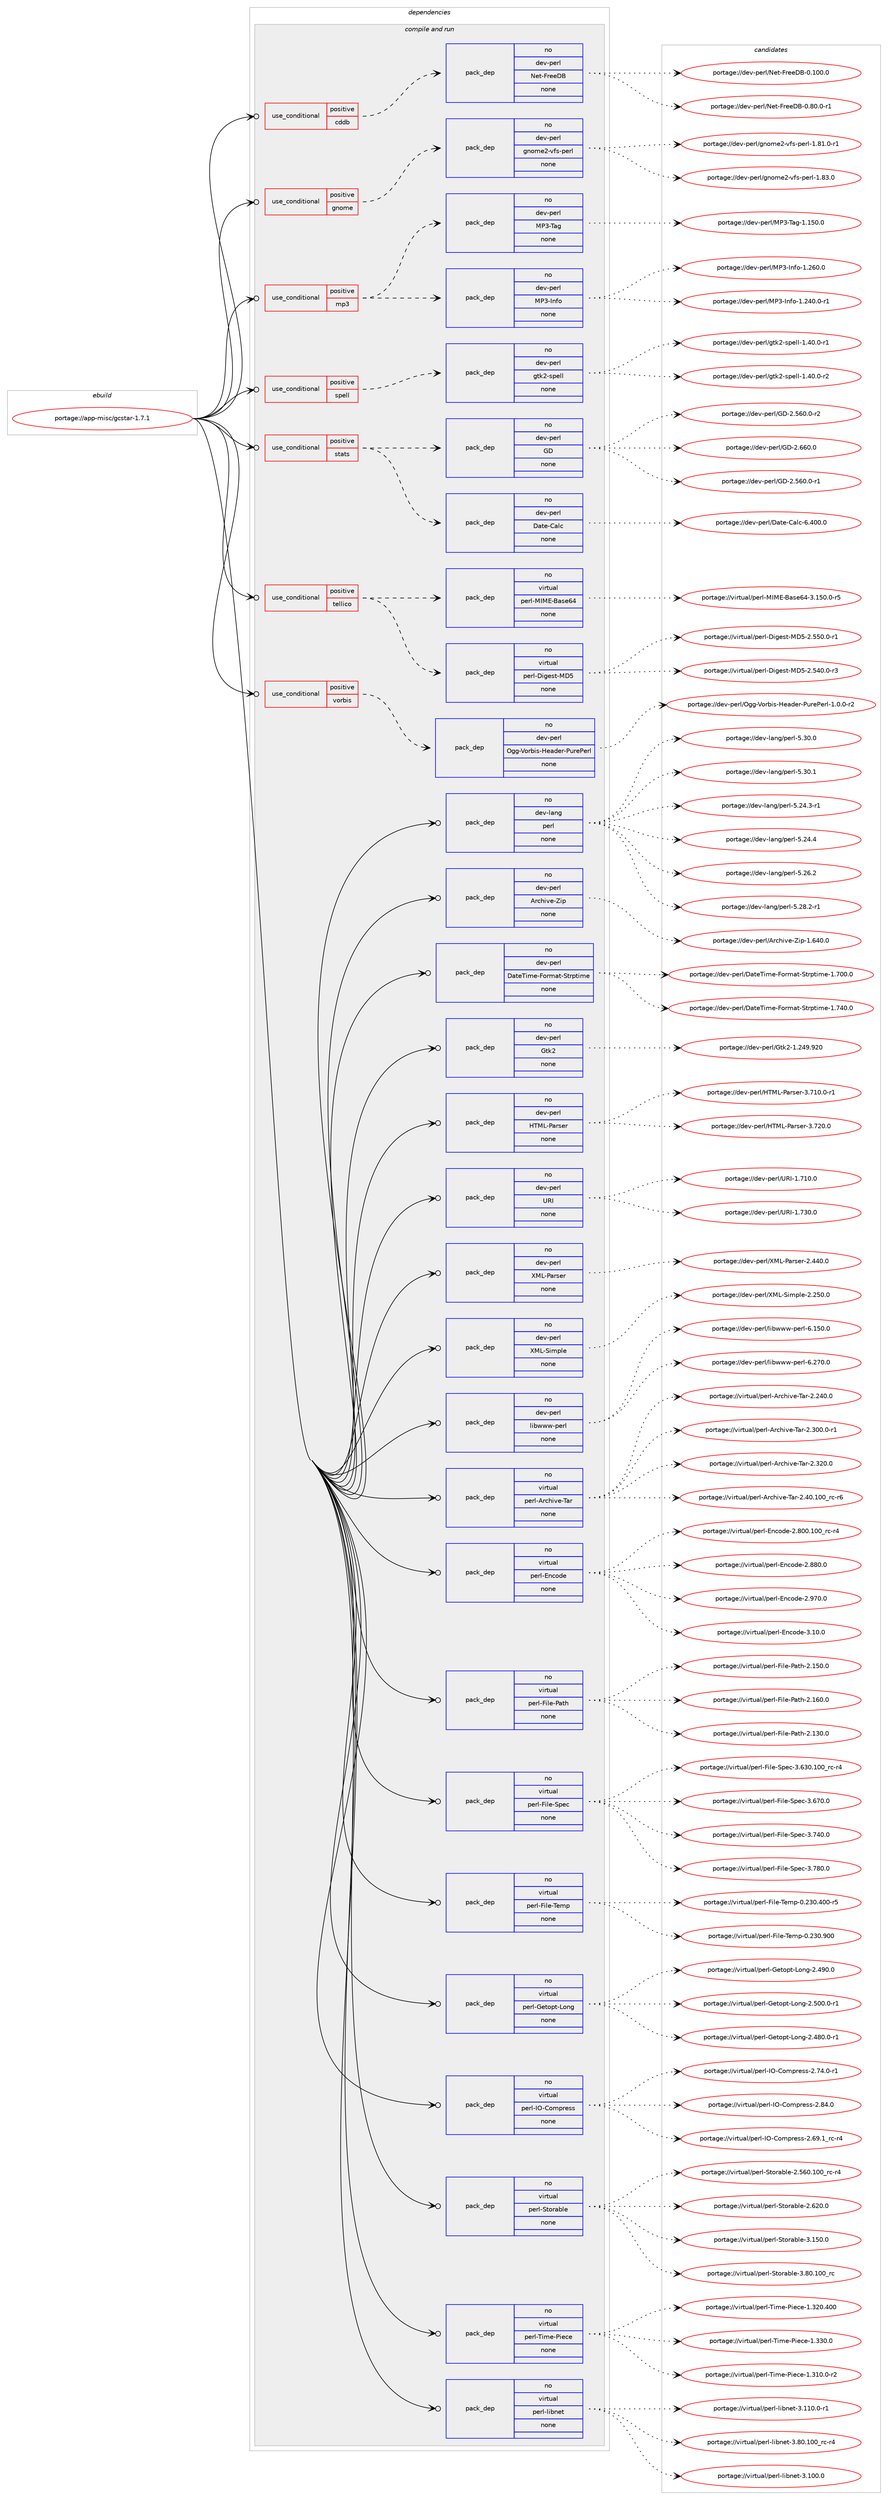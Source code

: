 digraph prolog {

# *************
# Graph options
# *************

newrank=true;
concentrate=true;
compound=true;
graph [rankdir=LR,fontname=Helvetica,fontsize=10,ranksep=1.5];#, ranksep=2.5, nodesep=0.2];
edge  [arrowhead=vee];
node  [fontname=Helvetica,fontsize=10];

# **********
# The ebuild
# **********

subgraph cluster_leftcol {
color=gray;
rank=same;
label=<<i>ebuild</i>>;
id [label="portage://app-misc/gcstar-1.7.1", color=red, width=4, href="../app-misc/gcstar-1.7.1.svg"];
}

# ****************
# The dependencies
# ****************

subgraph cluster_midcol {
color=gray;
label=<<i>dependencies</i>>;
subgraph cluster_compile {
fillcolor="#eeeeee";
style=filled;
label=<<i>compile</i>>;
}
subgraph cluster_compileandrun {
fillcolor="#eeeeee";
style=filled;
label=<<i>compile and run</i>>;
subgraph cond8532 {
dependency34110 [label=<<TABLE BORDER="0" CELLBORDER="1" CELLSPACING="0" CELLPADDING="4"><TR><TD ROWSPAN="3" CELLPADDING="10">use_conditional</TD></TR><TR><TD>positive</TD></TR><TR><TD>cddb</TD></TR></TABLE>>, shape=none, color=red];
subgraph pack25021 {
dependency34111 [label=<<TABLE BORDER="0" CELLBORDER="1" CELLSPACING="0" CELLPADDING="4" WIDTH="220"><TR><TD ROWSPAN="6" CELLPADDING="30">pack_dep</TD></TR><TR><TD WIDTH="110">no</TD></TR><TR><TD>dev-perl</TD></TR><TR><TD>Net-FreeDB</TD></TR><TR><TD>none</TD></TR><TR><TD></TD></TR></TABLE>>, shape=none, color=blue];
}
dependency34110:e -> dependency34111:w [weight=20,style="dashed",arrowhead="vee"];
}
id:e -> dependency34110:w [weight=20,style="solid",arrowhead="odotvee"];
subgraph cond8533 {
dependency34112 [label=<<TABLE BORDER="0" CELLBORDER="1" CELLSPACING="0" CELLPADDING="4"><TR><TD ROWSPAN="3" CELLPADDING="10">use_conditional</TD></TR><TR><TD>positive</TD></TR><TR><TD>gnome</TD></TR></TABLE>>, shape=none, color=red];
subgraph pack25022 {
dependency34113 [label=<<TABLE BORDER="0" CELLBORDER="1" CELLSPACING="0" CELLPADDING="4" WIDTH="220"><TR><TD ROWSPAN="6" CELLPADDING="30">pack_dep</TD></TR><TR><TD WIDTH="110">no</TD></TR><TR><TD>dev-perl</TD></TR><TR><TD>gnome2-vfs-perl</TD></TR><TR><TD>none</TD></TR><TR><TD></TD></TR></TABLE>>, shape=none, color=blue];
}
dependency34112:e -> dependency34113:w [weight=20,style="dashed",arrowhead="vee"];
}
id:e -> dependency34112:w [weight=20,style="solid",arrowhead="odotvee"];
subgraph cond8534 {
dependency34114 [label=<<TABLE BORDER="0" CELLBORDER="1" CELLSPACING="0" CELLPADDING="4"><TR><TD ROWSPAN="3" CELLPADDING="10">use_conditional</TD></TR><TR><TD>positive</TD></TR><TR><TD>mp3</TD></TR></TABLE>>, shape=none, color=red];
subgraph pack25023 {
dependency34115 [label=<<TABLE BORDER="0" CELLBORDER="1" CELLSPACING="0" CELLPADDING="4" WIDTH="220"><TR><TD ROWSPAN="6" CELLPADDING="30">pack_dep</TD></TR><TR><TD WIDTH="110">no</TD></TR><TR><TD>dev-perl</TD></TR><TR><TD>MP3-Info</TD></TR><TR><TD>none</TD></TR><TR><TD></TD></TR></TABLE>>, shape=none, color=blue];
}
dependency34114:e -> dependency34115:w [weight=20,style="dashed",arrowhead="vee"];
subgraph pack25024 {
dependency34116 [label=<<TABLE BORDER="0" CELLBORDER="1" CELLSPACING="0" CELLPADDING="4" WIDTH="220"><TR><TD ROWSPAN="6" CELLPADDING="30">pack_dep</TD></TR><TR><TD WIDTH="110">no</TD></TR><TR><TD>dev-perl</TD></TR><TR><TD>MP3-Tag</TD></TR><TR><TD>none</TD></TR><TR><TD></TD></TR></TABLE>>, shape=none, color=blue];
}
dependency34114:e -> dependency34116:w [weight=20,style="dashed",arrowhead="vee"];
}
id:e -> dependency34114:w [weight=20,style="solid",arrowhead="odotvee"];
subgraph cond8535 {
dependency34117 [label=<<TABLE BORDER="0" CELLBORDER="1" CELLSPACING="0" CELLPADDING="4"><TR><TD ROWSPAN="3" CELLPADDING="10">use_conditional</TD></TR><TR><TD>positive</TD></TR><TR><TD>spell</TD></TR></TABLE>>, shape=none, color=red];
subgraph pack25025 {
dependency34118 [label=<<TABLE BORDER="0" CELLBORDER="1" CELLSPACING="0" CELLPADDING="4" WIDTH="220"><TR><TD ROWSPAN="6" CELLPADDING="30">pack_dep</TD></TR><TR><TD WIDTH="110">no</TD></TR><TR><TD>dev-perl</TD></TR><TR><TD>gtk2-spell</TD></TR><TR><TD>none</TD></TR><TR><TD></TD></TR></TABLE>>, shape=none, color=blue];
}
dependency34117:e -> dependency34118:w [weight=20,style="dashed",arrowhead="vee"];
}
id:e -> dependency34117:w [weight=20,style="solid",arrowhead="odotvee"];
subgraph cond8536 {
dependency34119 [label=<<TABLE BORDER="0" CELLBORDER="1" CELLSPACING="0" CELLPADDING="4"><TR><TD ROWSPAN="3" CELLPADDING="10">use_conditional</TD></TR><TR><TD>positive</TD></TR><TR><TD>stats</TD></TR></TABLE>>, shape=none, color=red];
subgraph pack25026 {
dependency34120 [label=<<TABLE BORDER="0" CELLBORDER="1" CELLSPACING="0" CELLPADDING="4" WIDTH="220"><TR><TD ROWSPAN="6" CELLPADDING="30">pack_dep</TD></TR><TR><TD WIDTH="110">no</TD></TR><TR><TD>dev-perl</TD></TR><TR><TD>Date-Calc</TD></TR><TR><TD>none</TD></TR><TR><TD></TD></TR></TABLE>>, shape=none, color=blue];
}
dependency34119:e -> dependency34120:w [weight=20,style="dashed",arrowhead="vee"];
subgraph pack25027 {
dependency34121 [label=<<TABLE BORDER="0" CELLBORDER="1" CELLSPACING="0" CELLPADDING="4" WIDTH="220"><TR><TD ROWSPAN="6" CELLPADDING="30">pack_dep</TD></TR><TR><TD WIDTH="110">no</TD></TR><TR><TD>dev-perl</TD></TR><TR><TD>GD</TD></TR><TR><TD>none</TD></TR><TR><TD></TD></TR></TABLE>>, shape=none, color=blue];
}
dependency34119:e -> dependency34121:w [weight=20,style="dashed",arrowhead="vee"];
}
id:e -> dependency34119:w [weight=20,style="solid",arrowhead="odotvee"];
subgraph cond8537 {
dependency34122 [label=<<TABLE BORDER="0" CELLBORDER="1" CELLSPACING="0" CELLPADDING="4"><TR><TD ROWSPAN="3" CELLPADDING="10">use_conditional</TD></TR><TR><TD>positive</TD></TR><TR><TD>tellico</TD></TR></TABLE>>, shape=none, color=red];
subgraph pack25028 {
dependency34123 [label=<<TABLE BORDER="0" CELLBORDER="1" CELLSPACING="0" CELLPADDING="4" WIDTH="220"><TR><TD ROWSPAN="6" CELLPADDING="30">pack_dep</TD></TR><TR><TD WIDTH="110">no</TD></TR><TR><TD>virtual</TD></TR><TR><TD>perl-Digest-MD5</TD></TR><TR><TD>none</TD></TR><TR><TD></TD></TR></TABLE>>, shape=none, color=blue];
}
dependency34122:e -> dependency34123:w [weight=20,style="dashed",arrowhead="vee"];
subgraph pack25029 {
dependency34124 [label=<<TABLE BORDER="0" CELLBORDER="1" CELLSPACING="0" CELLPADDING="4" WIDTH="220"><TR><TD ROWSPAN="6" CELLPADDING="30">pack_dep</TD></TR><TR><TD WIDTH="110">no</TD></TR><TR><TD>virtual</TD></TR><TR><TD>perl-MIME-Base64</TD></TR><TR><TD>none</TD></TR><TR><TD></TD></TR></TABLE>>, shape=none, color=blue];
}
dependency34122:e -> dependency34124:w [weight=20,style="dashed",arrowhead="vee"];
}
id:e -> dependency34122:w [weight=20,style="solid",arrowhead="odotvee"];
subgraph cond8538 {
dependency34125 [label=<<TABLE BORDER="0" CELLBORDER="1" CELLSPACING="0" CELLPADDING="4"><TR><TD ROWSPAN="3" CELLPADDING="10">use_conditional</TD></TR><TR><TD>positive</TD></TR><TR><TD>vorbis</TD></TR></TABLE>>, shape=none, color=red];
subgraph pack25030 {
dependency34126 [label=<<TABLE BORDER="0" CELLBORDER="1" CELLSPACING="0" CELLPADDING="4" WIDTH="220"><TR><TD ROWSPAN="6" CELLPADDING="30">pack_dep</TD></TR><TR><TD WIDTH="110">no</TD></TR><TR><TD>dev-perl</TD></TR><TR><TD>Ogg-Vorbis-Header-PurePerl</TD></TR><TR><TD>none</TD></TR><TR><TD></TD></TR></TABLE>>, shape=none, color=blue];
}
dependency34125:e -> dependency34126:w [weight=20,style="dashed",arrowhead="vee"];
}
id:e -> dependency34125:w [weight=20,style="solid",arrowhead="odotvee"];
subgraph pack25031 {
dependency34127 [label=<<TABLE BORDER="0" CELLBORDER="1" CELLSPACING="0" CELLPADDING="4" WIDTH="220"><TR><TD ROWSPAN="6" CELLPADDING="30">pack_dep</TD></TR><TR><TD WIDTH="110">no</TD></TR><TR><TD>dev-lang</TD></TR><TR><TD>perl</TD></TR><TR><TD>none</TD></TR><TR><TD></TD></TR></TABLE>>, shape=none, color=blue];
}
id:e -> dependency34127:w [weight=20,style="solid",arrowhead="odotvee"];
subgraph pack25032 {
dependency34128 [label=<<TABLE BORDER="0" CELLBORDER="1" CELLSPACING="0" CELLPADDING="4" WIDTH="220"><TR><TD ROWSPAN="6" CELLPADDING="30">pack_dep</TD></TR><TR><TD WIDTH="110">no</TD></TR><TR><TD>dev-perl</TD></TR><TR><TD>Archive-Zip</TD></TR><TR><TD>none</TD></TR><TR><TD></TD></TR></TABLE>>, shape=none, color=blue];
}
id:e -> dependency34128:w [weight=20,style="solid",arrowhead="odotvee"];
subgraph pack25033 {
dependency34129 [label=<<TABLE BORDER="0" CELLBORDER="1" CELLSPACING="0" CELLPADDING="4" WIDTH="220"><TR><TD ROWSPAN="6" CELLPADDING="30">pack_dep</TD></TR><TR><TD WIDTH="110">no</TD></TR><TR><TD>dev-perl</TD></TR><TR><TD>DateTime-Format-Strptime</TD></TR><TR><TD>none</TD></TR><TR><TD></TD></TR></TABLE>>, shape=none, color=blue];
}
id:e -> dependency34129:w [weight=20,style="solid",arrowhead="odotvee"];
subgraph pack25034 {
dependency34130 [label=<<TABLE BORDER="0" CELLBORDER="1" CELLSPACING="0" CELLPADDING="4" WIDTH="220"><TR><TD ROWSPAN="6" CELLPADDING="30">pack_dep</TD></TR><TR><TD WIDTH="110">no</TD></TR><TR><TD>dev-perl</TD></TR><TR><TD>Gtk2</TD></TR><TR><TD>none</TD></TR><TR><TD></TD></TR></TABLE>>, shape=none, color=blue];
}
id:e -> dependency34130:w [weight=20,style="solid",arrowhead="odotvee"];
subgraph pack25035 {
dependency34131 [label=<<TABLE BORDER="0" CELLBORDER="1" CELLSPACING="0" CELLPADDING="4" WIDTH="220"><TR><TD ROWSPAN="6" CELLPADDING="30">pack_dep</TD></TR><TR><TD WIDTH="110">no</TD></TR><TR><TD>dev-perl</TD></TR><TR><TD>HTML-Parser</TD></TR><TR><TD>none</TD></TR><TR><TD></TD></TR></TABLE>>, shape=none, color=blue];
}
id:e -> dependency34131:w [weight=20,style="solid",arrowhead="odotvee"];
subgraph pack25036 {
dependency34132 [label=<<TABLE BORDER="0" CELLBORDER="1" CELLSPACING="0" CELLPADDING="4" WIDTH="220"><TR><TD ROWSPAN="6" CELLPADDING="30">pack_dep</TD></TR><TR><TD WIDTH="110">no</TD></TR><TR><TD>dev-perl</TD></TR><TR><TD>URI</TD></TR><TR><TD>none</TD></TR><TR><TD></TD></TR></TABLE>>, shape=none, color=blue];
}
id:e -> dependency34132:w [weight=20,style="solid",arrowhead="odotvee"];
subgraph pack25037 {
dependency34133 [label=<<TABLE BORDER="0" CELLBORDER="1" CELLSPACING="0" CELLPADDING="4" WIDTH="220"><TR><TD ROWSPAN="6" CELLPADDING="30">pack_dep</TD></TR><TR><TD WIDTH="110">no</TD></TR><TR><TD>dev-perl</TD></TR><TR><TD>XML-Parser</TD></TR><TR><TD>none</TD></TR><TR><TD></TD></TR></TABLE>>, shape=none, color=blue];
}
id:e -> dependency34133:w [weight=20,style="solid",arrowhead="odotvee"];
subgraph pack25038 {
dependency34134 [label=<<TABLE BORDER="0" CELLBORDER="1" CELLSPACING="0" CELLPADDING="4" WIDTH="220"><TR><TD ROWSPAN="6" CELLPADDING="30">pack_dep</TD></TR><TR><TD WIDTH="110">no</TD></TR><TR><TD>dev-perl</TD></TR><TR><TD>XML-Simple</TD></TR><TR><TD>none</TD></TR><TR><TD></TD></TR></TABLE>>, shape=none, color=blue];
}
id:e -> dependency34134:w [weight=20,style="solid",arrowhead="odotvee"];
subgraph pack25039 {
dependency34135 [label=<<TABLE BORDER="0" CELLBORDER="1" CELLSPACING="0" CELLPADDING="4" WIDTH="220"><TR><TD ROWSPAN="6" CELLPADDING="30">pack_dep</TD></TR><TR><TD WIDTH="110">no</TD></TR><TR><TD>dev-perl</TD></TR><TR><TD>libwww-perl</TD></TR><TR><TD>none</TD></TR><TR><TD></TD></TR></TABLE>>, shape=none, color=blue];
}
id:e -> dependency34135:w [weight=20,style="solid",arrowhead="odotvee"];
subgraph pack25040 {
dependency34136 [label=<<TABLE BORDER="0" CELLBORDER="1" CELLSPACING="0" CELLPADDING="4" WIDTH="220"><TR><TD ROWSPAN="6" CELLPADDING="30">pack_dep</TD></TR><TR><TD WIDTH="110">no</TD></TR><TR><TD>virtual</TD></TR><TR><TD>perl-Archive-Tar</TD></TR><TR><TD>none</TD></TR><TR><TD></TD></TR></TABLE>>, shape=none, color=blue];
}
id:e -> dependency34136:w [weight=20,style="solid",arrowhead="odotvee"];
subgraph pack25041 {
dependency34137 [label=<<TABLE BORDER="0" CELLBORDER="1" CELLSPACING="0" CELLPADDING="4" WIDTH="220"><TR><TD ROWSPAN="6" CELLPADDING="30">pack_dep</TD></TR><TR><TD WIDTH="110">no</TD></TR><TR><TD>virtual</TD></TR><TR><TD>perl-Encode</TD></TR><TR><TD>none</TD></TR><TR><TD></TD></TR></TABLE>>, shape=none, color=blue];
}
id:e -> dependency34137:w [weight=20,style="solid",arrowhead="odotvee"];
subgraph pack25042 {
dependency34138 [label=<<TABLE BORDER="0" CELLBORDER="1" CELLSPACING="0" CELLPADDING="4" WIDTH="220"><TR><TD ROWSPAN="6" CELLPADDING="30">pack_dep</TD></TR><TR><TD WIDTH="110">no</TD></TR><TR><TD>virtual</TD></TR><TR><TD>perl-File-Path</TD></TR><TR><TD>none</TD></TR><TR><TD></TD></TR></TABLE>>, shape=none, color=blue];
}
id:e -> dependency34138:w [weight=20,style="solid",arrowhead="odotvee"];
subgraph pack25043 {
dependency34139 [label=<<TABLE BORDER="0" CELLBORDER="1" CELLSPACING="0" CELLPADDING="4" WIDTH="220"><TR><TD ROWSPAN="6" CELLPADDING="30">pack_dep</TD></TR><TR><TD WIDTH="110">no</TD></TR><TR><TD>virtual</TD></TR><TR><TD>perl-File-Spec</TD></TR><TR><TD>none</TD></TR><TR><TD></TD></TR></TABLE>>, shape=none, color=blue];
}
id:e -> dependency34139:w [weight=20,style="solid",arrowhead="odotvee"];
subgraph pack25044 {
dependency34140 [label=<<TABLE BORDER="0" CELLBORDER="1" CELLSPACING="0" CELLPADDING="4" WIDTH="220"><TR><TD ROWSPAN="6" CELLPADDING="30">pack_dep</TD></TR><TR><TD WIDTH="110">no</TD></TR><TR><TD>virtual</TD></TR><TR><TD>perl-File-Temp</TD></TR><TR><TD>none</TD></TR><TR><TD></TD></TR></TABLE>>, shape=none, color=blue];
}
id:e -> dependency34140:w [weight=20,style="solid",arrowhead="odotvee"];
subgraph pack25045 {
dependency34141 [label=<<TABLE BORDER="0" CELLBORDER="1" CELLSPACING="0" CELLPADDING="4" WIDTH="220"><TR><TD ROWSPAN="6" CELLPADDING="30">pack_dep</TD></TR><TR><TD WIDTH="110">no</TD></TR><TR><TD>virtual</TD></TR><TR><TD>perl-Getopt-Long</TD></TR><TR><TD>none</TD></TR><TR><TD></TD></TR></TABLE>>, shape=none, color=blue];
}
id:e -> dependency34141:w [weight=20,style="solid",arrowhead="odotvee"];
subgraph pack25046 {
dependency34142 [label=<<TABLE BORDER="0" CELLBORDER="1" CELLSPACING="0" CELLPADDING="4" WIDTH="220"><TR><TD ROWSPAN="6" CELLPADDING="30">pack_dep</TD></TR><TR><TD WIDTH="110">no</TD></TR><TR><TD>virtual</TD></TR><TR><TD>perl-IO-Compress</TD></TR><TR><TD>none</TD></TR><TR><TD></TD></TR></TABLE>>, shape=none, color=blue];
}
id:e -> dependency34142:w [weight=20,style="solid",arrowhead="odotvee"];
subgraph pack25047 {
dependency34143 [label=<<TABLE BORDER="0" CELLBORDER="1" CELLSPACING="0" CELLPADDING="4" WIDTH="220"><TR><TD ROWSPAN="6" CELLPADDING="30">pack_dep</TD></TR><TR><TD WIDTH="110">no</TD></TR><TR><TD>virtual</TD></TR><TR><TD>perl-Storable</TD></TR><TR><TD>none</TD></TR><TR><TD></TD></TR></TABLE>>, shape=none, color=blue];
}
id:e -> dependency34143:w [weight=20,style="solid",arrowhead="odotvee"];
subgraph pack25048 {
dependency34144 [label=<<TABLE BORDER="0" CELLBORDER="1" CELLSPACING="0" CELLPADDING="4" WIDTH="220"><TR><TD ROWSPAN="6" CELLPADDING="30">pack_dep</TD></TR><TR><TD WIDTH="110">no</TD></TR><TR><TD>virtual</TD></TR><TR><TD>perl-Time-Piece</TD></TR><TR><TD>none</TD></TR><TR><TD></TD></TR></TABLE>>, shape=none, color=blue];
}
id:e -> dependency34144:w [weight=20,style="solid",arrowhead="odotvee"];
subgraph pack25049 {
dependency34145 [label=<<TABLE BORDER="0" CELLBORDER="1" CELLSPACING="0" CELLPADDING="4" WIDTH="220"><TR><TD ROWSPAN="6" CELLPADDING="30">pack_dep</TD></TR><TR><TD WIDTH="110">no</TD></TR><TR><TD>virtual</TD></TR><TR><TD>perl-libnet</TD></TR><TR><TD>none</TD></TR><TR><TD></TD></TR></TABLE>>, shape=none, color=blue];
}
id:e -> dependency34145:w [weight=20,style="solid",arrowhead="odotvee"];
}
subgraph cluster_run {
fillcolor="#eeeeee";
style=filled;
label=<<i>run</i>>;
}
}

# **************
# The candidates
# **************

subgraph cluster_choices {
rank=same;
color=gray;
label=<<i>candidates</i>>;

subgraph choice25021 {
color=black;
nodesep=1;
choiceportage100101118451121011141084778101116457011410110168664548464948484648 [label="portage://dev-perl/Net-FreeDB-0.100.0", color=red, width=4,href="../dev-perl/Net-FreeDB-0.100.0.svg"];
choiceportage10010111845112101114108477810111645701141011016866454846564846484511449 [label="portage://dev-perl/Net-FreeDB-0.80.0-r1", color=red, width=4,href="../dev-perl/Net-FreeDB-0.80.0-r1.svg"];
dependency34111:e -> choiceportage100101118451121011141084778101116457011410110168664548464948484648:w [style=dotted,weight="100"];
dependency34111:e -> choiceportage10010111845112101114108477810111645701141011016866454846564846484511449:w [style=dotted,weight="100"];
}
subgraph choice25022 {
color=black;
nodesep=1;
choiceportage1001011184511210111410847103110111109101504511810211545112101114108454946564946484511449 [label="portage://dev-perl/gnome2-vfs-perl-1.81.0-r1", color=red, width=4,href="../dev-perl/gnome2-vfs-perl-1.81.0-r1.svg"];
choiceportage100101118451121011141084710311011110910150451181021154511210111410845494656514648 [label="portage://dev-perl/gnome2-vfs-perl-1.83.0", color=red, width=4,href="../dev-perl/gnome2-vfs-perl-1.83.0.svg"];
dependency34113:e -> choiceportage1001011184511210111410847103110111109101504511810211545112101114108454946564946484511449:w [style=dotted,weight="100"];
dependency34113:e -> choiceportage100101118451121011141084710311011110910150451181021154511210111410845494656514648:w [style=dotted,weight="100"];
}
subgraph choice25023 {
color=black;
nodesep=1;
choiceportage1001011184511210111410847778051457311010211145494650524846484511449 [label="portage://dev-perl/MP3-Info-1.240.0-r1", color=red, width=4,href="../dev-perl/MP3-Info-1.240.0-r1.svg"];
choiceportage100101118451121011141084777805145731101021114549465054484648 [label="portage://dev-perl/MP3-Info-1.260.0", color=red, width=4,href="../dev-perl/MP3-Info-1.260.0.svg"];
dependency34115:e -> choiceportage1001011184511210111410847778051457311010211145494650524846484511449:w [style=dotted,weight="100"];
dependency34115:e -> choiceportage100101118451121011141084777805145731101021114549465054484648:w [style=dotted,weight="100"];
}
subgraph choice25024 {
color=black;
nodesep=1;
choiceportage10010111845112101114108477780514584971034549464953484648 [label="portage://dev-perl/MP3-Tag-1.150.0", color=red, width=4,href="../dev-perl/MP3-Tag-1.150.0.svg"];
dependency34116:e -> choiceportage10010111845112101114108477780514584971034549464953484648:w [style=dotted,weight="100"];
}
subgraph choice25025 {
color=black;
nodesep=1;
choiceportage10010111845112101114108471031161075045115112101108108454946524846484511449 [label="portage://dev-perl/gtk2-spell-1.40.0-r1", color=red, width=4,href="../dev-perl/gtk2-spell-1.40.0-r1.svg"];
choiceportage10010111845112101114108471031161075045115112101108108454946524846484511450 [label="portage://dev-perl/gtk2-spell-1.40.0-r2", color=red, width=4,href="../dev-perl/gtk2-spell-1.40.0-r2.svg"];
dependency34118:e -> choiceportage10010111845112101114108471031161075045115112101108108454946524846484511449:w [style=dotted,weight="100"];
dependency34118:e -> choiceportage10010111845112101114108471031161075045115112101108108454946524846484511450:w [style=dotted,weight="100"];
}
subgraph choice25026 {
color=black;
nodesep=1;
choiceportage10010111845112101114108476897116101456797108994554465248484648 [label="portage://dev-perl/Date-Calc-6.400.0", color=red, width=4,href="../dev-perl/Date-Calc-6.400.0.svg"];
dependency34120:e -> choiceportage10010111845112101114108476897116101456797108994554465248484648:w [style=dotted,weight="100"];
}
subgraph choice25027 {
color=black;
nodesep=1;
choiceportage1001011184511210111410847716845504653544846484511449 [label="portage://dev-perl/GD-2.560.0-r1", color=red, width=4,href="../dev-perl/GD-2.560.0-r1.svg"];
choiceportage1001011184511210111410847716845504653544846484511450 [label="portage://dev-perl/GD-2.560.0-r2", color=red, width=4,href="../dev-perl/GD-2.560.0-r2.svg"];
choiceportage100101118451121011141084771684550465454484648 [label="portage://dev-perl/GD-2.660.0", color=red, width=4,href="../dev-perl/GD-2.660.0.svg"];
dependency34121:e -> choiceportage1001011184511210111410847716845504653544846484511449:w [style=dotted,weight="100"];
dependency34121:e -> choiceportage1001011184511210111410847716845504653544846484511450:w [style=dotted,weight="100"];
dependency34121:e -> choiceportage100101118451121011141084771684550465454484648:w [style=dotted,weight="100"];
}
subgraph choice25028 {
color=black;
nodesep=1;
choiceportage118105114116117971084711210111410845681051031011151164577685345504653524846484511451 [label="portage://virtual/perl-Digest-MD5-2.540.0-r3", color=red, width=4,href="../virtual/perl-Digest-MD5-2.540.0-r3.svg"];
choiceportage118105114116117971084711210111410845681051031011151164577685345504653534846484511449 [label="portage://virtual/perl-Digest-MD5-2.550.0-r1", color=red, width=4,href="../virtual/perl-Digest-MD5-2.550.0-r1.svg"];
dependency34123:e -> choiceportage118105114116117971084711210111410845681051031011151164577685345504653524846484511451:w [style=dotted,weight="100"];
dependency34123:e -> choiceportage118105114116117971084711210111410845681051031011151164577685345504653534846484511449:w [style=dotted,weight="100"];
}
subgraph choice25029 {
color=black;
nodesep=1;
choiceportage11810511411611797108471121011141084577737769456697115101545245514649534846484511453 [label="portage://virtual/perl-MIME-Base64-3.150.0-r5", color=red, width=4,href="../virtual/perl-MIME-Base64-3.150.0-r5.svg"];
dependency34124:e -> choiceportage11810511411611797108471121011141084577737769456697115101545245514649534846484511453:w [style=dotted,weight="100"];
}
subgraph choice25030 {
color=black;
nodesep=1;
choiceportage1001011184511210111410847791031034586111114981051154572101971001011144580117114101801011141084549464846484511450 [label="portage://dev-perl/Ogg-Vorbis-Header-PurePerl-1.0.0-r2", color=red, width=4,href="../dev-perl/Ogg-Vorbis-Header-PurePerl-1.0.0-r2.svg"];
dependency34126:e -> choiceportage1001011184511210111410847791031034586111114981051154572101971001011144580117114101801011141084549464846484511450:w [style=dotted,weight="100"];
}
subgraph choice25031 {
color=black;
nodesep=1;
choiceportage100101118451089711010347112101114108455346505246514511449 [label="portage://dev-lang/perl-5.24.3-r1", color=red, width=4,href="../dev-lang/perl-5.24.3-r1.svg"];
choiceportage10010111845108971101034711210111410845534650524652 [label="portage://dev-lang/perl-5.24.4", color=red, width=4,href="../dev-lang/perl-5.24.4.svg"];
choiceportage10010111845108971101034711210111410845534650544650 [label="portage://dev-lang/perl-5.26.2", color=red, width=4,href="../dev-lang/perl-5.26.2.svg"];
choiceportage100101118451089711010347112101114108455346505646504511449 [label="portage://dev-lang/perl-5.28.2-r1", color=red, width=4,href="../dev-lang/perl-5.28.2-r1.svg"];
choiceportage10010111845108971101034711210111410845534651484648 [label="portage://dev-lang/perl-5.30.0", color=red, width=4,href="../dev-lang/perl-5.30.0.svg"];
choiceportage10010111845108971101034711210111410845534651484649 [label="portage://dev-lang/perl-5.30.1", color=red, width=4,href="../dev-lang/perl-5.30.1.svg"];
dependency34127:e -> choiceportage100101118451089711010347112101114108455346505246514511449:w [style=dotted,weight="100"];
dependency34127:e -> choiceportage10010111845108971101034711210111410845534650524652:w [style=dotted,weight="100"];
dependency34127:e -> choiceportage10010111845108971101034711210111410845534650544650:w [style=dotted,weight="100"];
dependency34127:e -> choiceportage100101118451089711010347112101114108455346505646504511449:w [style=dotted,weight="100"];
dependency34127:e -> choiceportage10010111845108971101034711210111410845534651484648:w [style=dotted,weight="100"];
dependency34127:e -> choiceportage10010111845108971101034711210111410845534651484649:w [style=dotted,weight="100"];
}
subgraph choice25032 {
color=black;
nodesep=1;
choiceportage1001011184511210111410847651149910410511810145901051124549465452484648 [label="portage://dev-perl/Archive-Zip-1.640.0", color=red, width=4,href="../dev-perl/Archive-Zip-1.640.0.svg"];
dependency34128:e -> choiceportage1001011184511210111410847651149910410511810145901051124549465452484648:w [style=dotted,weight="100"];
}
subgraph choice25033 {
color=black;
nodesep=1;
choiceportage100101118451121011141084768971161018410510910145701111141099711645831161141121161051091014549465548484648 [label="portage://dev-perl/DateTime-Format-Strptime-1.700.0", color=red, width=4,href="../dev-perl/DateTime-Format-Strptime-1.700.0.svg"];
choiceportage100101118451121011141084768971161018410510910145701111141099711645831161141121161051091014549465552484648 [label="portage://dev-perl/DateTime-Format-Strptime-1.740.0", color=red, width=4,href="../dev-perl/DateTime-Format-Strptime-1.740.0.svg"];
dependency34129:e -> choiceportage100101118451121011141084768971161018410510910145701111141099711645831161141121161051091014549465548484648:w [style=dotted,weight="100"];
dependency34129:e -> choiceportage100101118451121011141084768971161018410510910145701111141099711645831161141121161051091014549465552484648:w [style=dotted,weight="100"];
}
subgraph choice25034 {
color=black;
nodesep=1;
choiceportage1001011184511210111410847711161075045494650525746575048 [label="portage://dev-perl/Gtk2-1.249.920", color=red, width=4,href="../dev-perl/Gtk2-1.249.920.svg"];
dependency34130:e -> choiceportage1001011184511210111410847711161075045494650525746575048:w [style=dotted,weight="100"];
}
subgraph choice25035 {
color=black;
nodesep=1;
choiceportage10010111845112101114108477284777645809711411510111445514655494846484511449 [label="portage://dev-perl/HTML-Parser-3.710.0-r1", color=red, width=4,href="../dev-perl/HTML-Parser-3.710.0-r1.svg"];
choiceportage1001011184511210111410847728477764580971141151011144551465550484648 [label="portage://dev-perl/HTML-Parser-3.720.0", color=red, width=4,href="../dev-perl/HTML-Parser-3.720.0.svg"];
dependency34131:e -> choiceportage10010111845112101114108477284777645809711411510111445514655494846484511449:w [style=dotted,weight="100"];
dependency34131:e -> choiceportage1001011184511210111410847728477764580971141151011144551465550484648:w [style=dotted,weight="100"];
}
subgraph choice25036 {
color=black;
nodesep=1;
choiceportage10010111845112101114108478582734549465549484648 [label="portage://dev-perl/URI-1.710.0", color=red, width=4,href="../dev-perl/URI-1.710.0.svg"];
choiceportage10010111845112101114108478582734549465551484648 [label="portage://dev-perl/URI-1.730.0", color=red, width=4,href="../dev-perl/URI-1.730.0.svg"];
dependency34132:e -> choiceportage10010111845112101114108478582734549465549484648:w [style=dotted,weight="100"];
dependency34132:e -> choiceportage10010111845112101114108478582734549465551484648:w [style=dotted,weight="100"];
}
subgraph choice25037 {
color=black;
nodesep=1;
choiceportage10010111845112101114108478877764580971141151011144550465252484648 [label="portage://dev-perl/XML-Parser-2.440.0", color=red, width=4,href="../dev-perl/XML-Parser-2.440.0.svg"];
dependency34133:e -> choiceportage10010111845112101114108478877764580971141151011144550465252484648:w [style=dotted,weight="100"];
}
subgraph choice25038 {
color=black;
nodesep=1;
choiceportage100101118451121011141084788777645831051091121081014550465053484648 [label="portage://dev-perl/XML-Simple-2.250.0", color=red, width=4,href="../dev-perl/XML-Simple-2.250.0.svg"];
dependency34134:e -> choiceportage100101118451121011141084788777645831051091121081014550465053484648:w [style=dotted,weight="100"];
}
subgraph choice25039 {
color=black;
nodesep=1;
choiceportage100101118451121011141084710810598119119119451121011141084554464953484648 [label="portage://dev-perl/libwww-perl-6.150.0", color=red, width=4,href="../dev-perl/libwww-perl-6.150.0.svg"];
choiceportage100101118451121011141084710810598119119119451121011141084554465055484648 [label="portage://dev-perl/libwww-perl-6.270.0", color=red, width=4,href="../dev-perl/libwww-perl-6.270.0.svg"];
dependency34135:e -> choiceportage100101118451121011141084710810598119119119451121011141084554464953484648:w [style=dotted,weight="100"];
dependency34135:e -> choiceportage100101118451121011141084710810598119119119451121011141084554465055484648:w [style=dotted,weight="100"];
}
subgraph choice25040 {
color=black;
nodesep=1;
choiceportage11810511411611797108471121011141084565114991041051181014584971144550465052484648 [label="portage://virtual/perl-Archive-Tar-2.240.0", color=red, width=4,href="../virtual/perl-Archive-Tar-2.240.0.svg"];
choiceportage118105114116117971084711210111410845651149910410511810145849711445504651484846484511449 [label="portage://virtual/perl-Archive-Tar-2.300.0-r1", color=red, width=4,href="../virtual/perl-Archive-Tar-2.300.0-r1.svg"];
choiceportage11810511411611797108471121011141084565114991041051181014584971144550465150484648 [label="portage://virtual/perl-Archive-Tar-2.320.0", color=red, width=4,href="../virtual/perl-Archive-Tar-2.320.0.svg"];
choiceportage118105114116117971084711210111410845651149910410511810145849711445504652484649484895114994511454 [label="portage://virtual/perl-Archive-Tar-2.40.100_rc-r6", color=red, width=4,href="../virtual/perl-Archive-Tar-2.40.100_rc-r6.svg"];
dependency34136:e -> choiceportage11810511411611797108471121011141084565114991041051181014584971144550465052484648:w [style=dotted,weight="100"];
dependency34136:e -> choiceportage118105114116117971084711210111410845651149910410511810145849711445504651484846484511449:w [style=dotted,weight="100"];
dependency34136:e -> choiceportage11810511411611797108471121011141084565114991041051181014584971144550465150484648:w [style=dotted,weight="100"];
dependency34136:e -> choiceportage118105114116117971084711210111410845651149910410511810145849711445504652484649484895114994511454:w [style=dotted,weight="100"];
}
subgraph choice25041 {
color=black;
nodesep=1;
choiceportage11810511411611797108471121011141084569110991111001014550465648484649484895114994511452 [label="portage://virtual/perl-Encode-2.800.100_rc-r4", color=red, width=4,href="../virtual/perl-Encode-2.800.100_rc-r4.svg"];
choiceportage11810511411611797108471121011141084569110991111001014550465656484648 [label="portage://virtual/perl-Encode-2.880.0", color=red, width=4,href="../virtual/perl-Encode-2.880.0.svg"];
choiceportage11810511411611797108471121011141084569110991111001014550465755484648 [label="portage://virtual/perl-Encode-2.970.0", color=red, width=4,href="../virtual/perl-Encode-2.970.0.svg"];
choiceportage118105114116117971084711210111410845691109911110010145514649484648 [label="portage://virtual/perl-Encode-3.10.0", color=red, width=4,href="../virtual/perl-Encode-3.10.0.svg"];
dependency34137:e -> choiceportage11810511411611797108471121011141084569110991111001014550465648484649484895114994511452:w [style=dotted,weight="100"];
dependency34137:e -> choiceportage11810511411611797108471121011141084569110991111001014550465656484648:w [style=dotted,weight="100"];
dependency34137:e -> choiceportage11810511411611797108471121011141084569110991111001014550465755484648:w [style=dotted,weight="100"];
dependency34137:e -> choiceportage118105114116117971084711210111410845691109911110010145514649484648:w [style=dotted,weight="100"];
}
subgraph choice25042 {
color=black;
nodesep=1;
choiceportage118105114116117971084711210111410845701051081014580971161044550464951484648 [label="portage://virtual/perl-File-Path-2.130.0", color=red, width=4,href="../virtual/perl-File-Path-2.130.0.svg"];
choiceportage118105114116117971084711210111410845701051081014580971161044550464953484648 [label="portage://virtual/perl-File-Path-2.150.0", color=red, width=4,href="../virtual/perl-File-Path-2.150.0.svg"];
choiceportage118105114116117971084711210111410845701051081014580971161044550464954484648 [label="portage://virtual/perl-File-Path-2.160.0", color=red, width=4,href="../virtual/perl-File-Path-2.160.0.svg"];
dependency34138:e -> choiceportage118105114116117971084711210111410845701051081014580971161044550464951484648:w [style=dotted,weight="100"];
dependency34138:e -> choiceportage118105114116117971084711210111410845701051081014580971161044550464953484648:w [style=dotted,weight="100"];
dependency34138:e -> choiceportage118105114116117971084711210111410845701051081014580971161044550464954484648:w [style=dotted,weight="100"];
}
subgraph choice25043 {
color=black;
nodesep=1;
choiceportage118105114116117971084711210111410845701051081014583112101994551465451484649484895114994511452 [label="portage://virtual/perl-File-Spec-3.630.100_rc-r4", color=red, width=4,href="../virtual/perl-File-Spec-3.630.100_rc-r4.svg"];
choiceportage118105114116117971084711210111410845701051081014583112101994551465455484648 [label="portage://virtual/perl-File-Spec-3.670.0", color=red, width=4,href="../virtual/perl-File-Spec-3.670.0.svg"];
choiceportage118105114116117971084711210111410845701051081014583112101994551465552484648 [label="portage://virtual/perl-File-Spec-3.740.0", color=red, width=4,href="../virtual/perl-File-Spec-3.740.0.svg"];
choiceportage118105114116117971084711210111410845701051081014583112101994551465556484648 [label="portage://virtual/perl-File-Spec-3.780.0", color=red, width=4,href="../virtual/perl-File-Spec-3.780.0.svg"];
dependency34139:e -> choiceportage118105114116117971084711210111410845701051081014583112101994551465451484649484895114994511452:w [style=dotted,weight="100"];
dependency34139:e -> choiceportage118105114116117971084711210111410845701051081014583112101994551465455484648:w [style=dotted,weight="100"];
dependency34139:e -> choiceportage118105114116117971084711210111410845701051081014583112101994551465552484648:w [style=dotted,weight="100"];
dependency34139:e -> choiceportage118105114116117971084711210111410845701051081014583112101994551465556484648:w [style=dotted,weight="100"];
}
subgraph choice25044 {
color=black;
nodesep=1;
choiceportage118105114116117971084711210111410845701051081014584101109112454846505148465248484511453 [label="portage://virtual/perl-File-Temp-0.230.400-r5", color=red, width=4,href="../virtual/perl-File-Temp-0.230.400-r5.svg"];
choiceportage11810511411611797108471121011141084570105108101458410110911245484650514846574848 [label="portage://virtual/perl-File-Temp-0.230.900", color=red, width=4,href="../virtual/perl-File-Temp-0.230.900.svg"];
dependency34140:e -> choiceportage118105114116117971084711210111410845701051081014584101109112454846505148465248484511453:w [style=dotted,weight="100"];
dependency34140:e -> choiceportage11810511411611797108471121011141084570105108101458410110911245484650514846574848:w [style=dotted,weight="100"];
}
subgraph choice25045 {
color=black;
nodesep=1;
choiceportage11810511411611797108471121011141084571101116111112116457611111010345504652564846484511449 [label="portage://virtual/perl-Getopt-Long-2.480.0-r1", color=red, width=4,href="../virtual/perl-Getopt-Long-2.480.0-r1.svg"];
choiceportage1181051141161179710847112101114108457110111611111211645761111101034550465257484648 [label="portage://virtual/perl-Getopt-Long-2.490.0", color=red, width=4,href="../virtual/perl-Getopt-Long-2.490.0.svg"];
choiceportage11810511411611797108471121011141084571101116111112116457611111010345504653484846484511449 [label="portage://virtual/perl-Getopt-Long-2.500.0-r1", color=red, width=4,href="../virtual/perl-Getopt-Long-2.500.0-r1.svg"];
dependency34141:e -> choiceportage11810511411611797108471121011141084571101116111112116457611111010345504652564846484511449:w [style=dotted,weight="100"];
dependency34141:e -> choiceportage1181051141161179710847112101114108457110111611111211645761111101034550465257484648:w [style=dotted,weight="100"];
dependency34141:e -> choiceportage11810511411611797108471121011141084571101116111112116457611111010345504653484846484511449:w [style=dotted,weight="100"];
}
subgraph choice25046 {
color=black;
nodesep=1;
choiceportage118105114116117971084711210111410845737945671111091121141011151154550465457464995114994511452 [label="portage://virtual/perl-IO-Compress-2.69.1_rc-r4", color=red, width=4,href="../virtual/perl-IO-Compress-2.69.1_rc-r4.svg"];
choiceportage11810511411611797108471121011141084573794567111109112114101115115455046555246484511449 [label="portage://virtual/perl-IO-Compress-2.74.0-r1", color=red, width=4,href="../virtual/perl-IO-Compress-2.74.0-r1.svg"];
choiceportage1181051141161179710847112101114108457379456711110911211410111511545504656524648 [label="portage://virtual/perl-IO-Compress-2.84.0", color=red, width=4,href="../virtual/perl-IO-Compress-2.84.0.svg"];
dependency34142:e -> choiceportage118105114116117971084711210111410845737945671111091121141011151154550465457464995114994511452:w [style=dotted,weight="100"];
dependency34142:e -> choiceportage11810511411611797108471121011141084573794567111109112114101115115455046555246484511449:w [style=dotted,weight="100"];
dependency34142:e -> choiceportage1181051141161179710847112101114108457379456711110911211410111511545504656524648:w [style=dotted,weight="100"];
}
subgraph choice25047 {
color=black;
nodesep=1;
choiceportage1181051141161179710847112101114108458311611111497981081014550465354484649484895114994511452 [label="portage://virtual/perl-Storable-2.560.100_rc-r4", color=red, width=4,href="../virtual/perl-Storable-2.560.100_rc-r4.svg"];
choiceportage1181051141161179710847112101114108458311611111497981081014550465450484648 [label="portage://virtual/perl-Storable-2.620.0", color=red, width=4,href="../virtual/perl-Storable-2.620.0.svg"];
choiceportage1181051141161179710847112101114108458311611111497981081014551464953484648 [label="portage://virtual/perl-Storable-3.150.0", color=red, width=4,href="../virtual/perl-Storable-3.150.0.svg"];
choiceportage1181051141161179710847112101114108458311611111497981081014551465648464948489511499 [label="portage://virtual/perl-Storable-3.80.100_rc", color=red, width=4,href="../virtual/perl-Storable-3.80.100_rc.svg"];
dependency34143:e -> choiceportage1181051141161179710847112101114108458311611111497981081014550465354484649484895114994511452:w [style=dotted,weight="100"];
dependency34143:e -> choiceportage1181051141161179710847112101114108458311611111497981081014550465450484648:w [style=dotted,weight="100"];
dependency34143:e -> choiceportage1181051141161179710847112101114108458311611111497981081014551464953484648:w [style=dotted,weight="100"];
dependency34143:e -> choiceportage1181051141161179710847112101114108458311611111497981081014551465648464948489511499:w [style=dotted,weight="100"];
}
subgraph choice25048 {
color=black;
nodesep=1;
choiceportage1181051141161179710847112101114108458410510910145801051019910145494651494846484511450 [label="portage://virtual/perl-Time-Piece-1.310.0-r2", color=red, width=4,href="../virtual/perl-Time-Piece-1.310.0-r2.svg"];
choiceportage1181051141161179710847112101114108458410510910145801051019910145494651504846524848 [label="portage://virtual/perl-Time-Piece-1.320.400", color=red, width=4,href="../virtual/perl-Time-Piece-1.320.400.svg"];
choiceportage118105114116117971084711210111410845841051091014580105101991014549465151484648 [label="portage://virtual/perl-Time-Piece-1.330.0", color=red, width=4,href="../virtual/perl-Time-Piece-1.330.0.svg"];
dependency34144:e -> choiceportage1181051141161179710847112101114108458410510910145801051019910145494651494846484511450:w [style=dotted,weight="100"];
dependency34144:e -> choiceportage1181051141161179710847112101114108458410510910145801051019910145494651504846524848:w [style=dotted,weight="100"];
dependency34144:e -> choiceportage118105114116117971084711210111410845841051091014580105101991014549465151484648:w [style=dotted,weight="100"];
}
subgraph choice25049 {
color=black;
nodesep=1;
choiceportage118105114116117971084711210111410845108105981101011164551464948484648 [label="portage://virtual/perl-libnet-3.100.0", color=red, width=4,href="../virtual/perl-libnet-3.100.0.svg"];
choiceportage1181051141161179710847112101114108451081059811010111645514649494846484511449 [label="portage://virtual/perl-libnet-3.110.0-r1", color=red, width=4,href="../virtual/perl-libnet-3.110.0-r1.svg"];
choiceportage1181051141161179710847112101114108451081059811010111645514656484649484895114994511452 [label="portage://virtual/perl-libnet-3.80.100_rc-r4", color=red, width=4,href="../virtual/perl-libnet-3.80.100_rc-r4.svg"];
dependency34145:e -> choiceportage118105114116117971084711210111410845108105981101011164551464948484648:w [style=dotted,weight="100"];
dependency34145:e -> choiceportage1181051141161179710847112101114108451081059811010111645514649494846484511449:w [style=dotted,weight="100"];
dependency34145:e -> choiceportage1181051141161179710847112101114108451081059811010111645514656484649484895114994511452:w [style=dotted,weight="100"];
}
}

}
